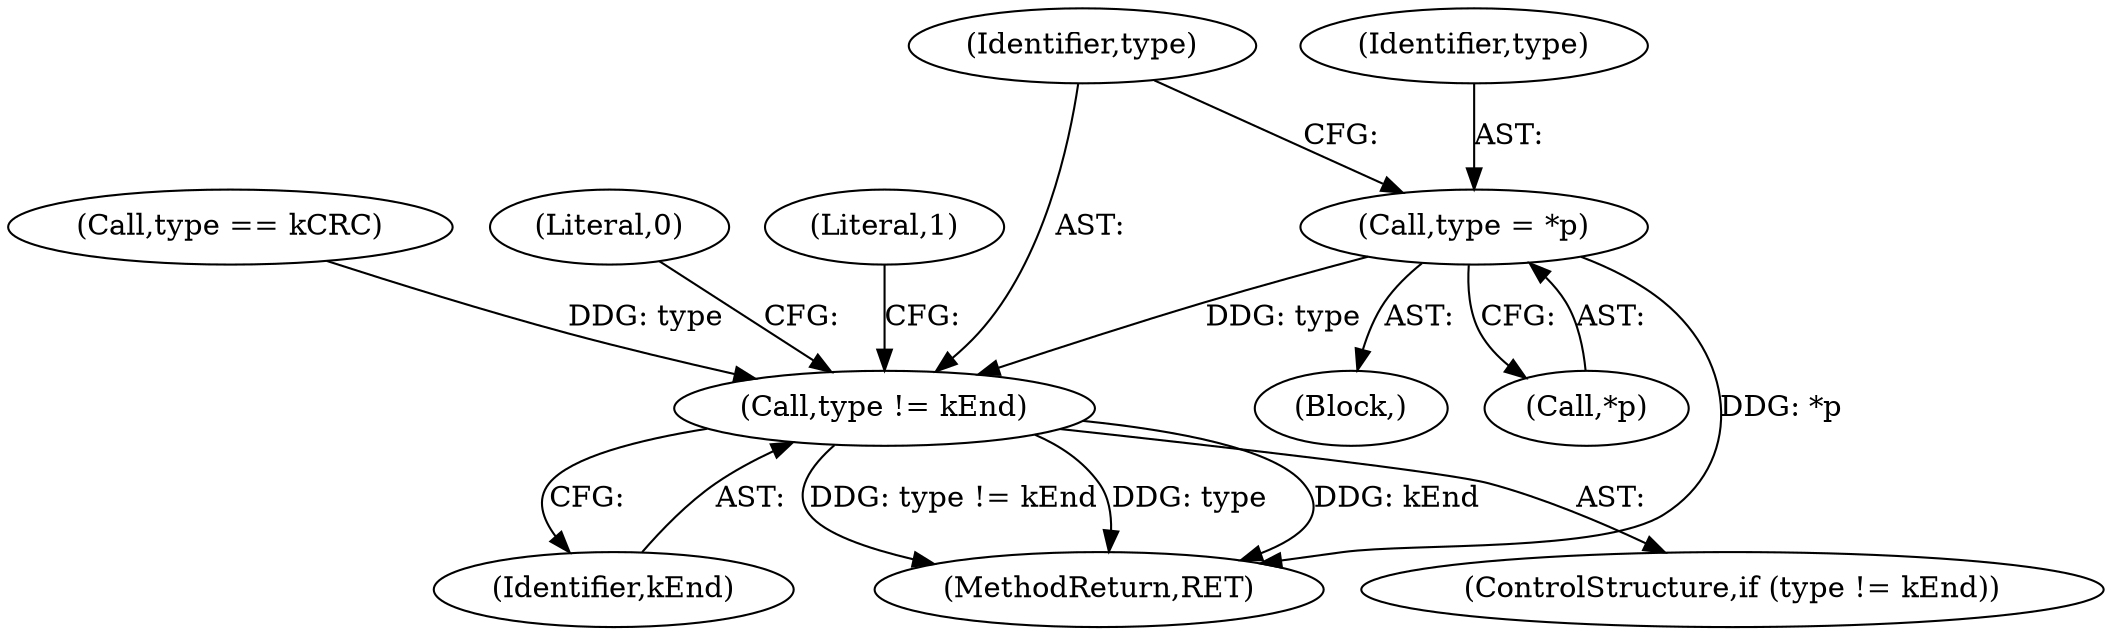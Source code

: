 digraph "0_libarchive_e79ef306afe332faf22e9b442a2c6b59cb175573@pointer" {
"1000581" [label="(Call,type = *p)"];
"1000586" [label="(Call,type != kEnd)"];
"1000448" [label="(Call,type == kCRC)"];
"1000585" [label="(ControlStructure,if (type != kEnd))"];
"1000581" [label="(Call,type = *p)"];
"1000583" [label="(Call,*p)"];
"1000588" [label="(Identifier,kEnd)"];
"1000593" [label="(Literal,0)"];
"1000586" [label="(Call,type != kEnd)"];
"1000591" [label="(Literal,1)"];
"1000594" [label="(MethodReturn,RET)"];
"1000582" [label="(Identifier,type)"];
"1000587" [label="(Identifier,type)"];
"1000451" [label="(Block,)"];
"1000581" -> "1000451"  [label="AST: "];
"1000581" -> "1000583"  [label="CFG: "];
"1000582" -> "1000581"  [label="AST: "];
"1000583" -> "1000581"  [label="AST: "];
"1000587" -> "1000581"  [label="CFG: "];
"1000581" -> "1000594"  [label="DDG: *p"];
"1000581" -> "1000586"  [label="DDG: type"];
"1000586" -> "1000585"  [label="AST: "];
"1000586" -> "1000588"  [label="CFG: "];
"1000587" -> "1000586"  [label="AST: "];
"1000588" -> "1000586"  [label="AST: "];
"1000591" -> "1000586"  [label="CFG: "];
"1000593" -> "1000586"  [label="CFG: "];
"1000586" -> "1000594"  [label="DDG: kEnd"];
"1000586" -> "1000594"  [label="DDG: type != kEnd"];
"1000586" -> "1000594"  [label="DDG: type"];
"1000448" -> "1000586"  [label="DDG: type"];
}
